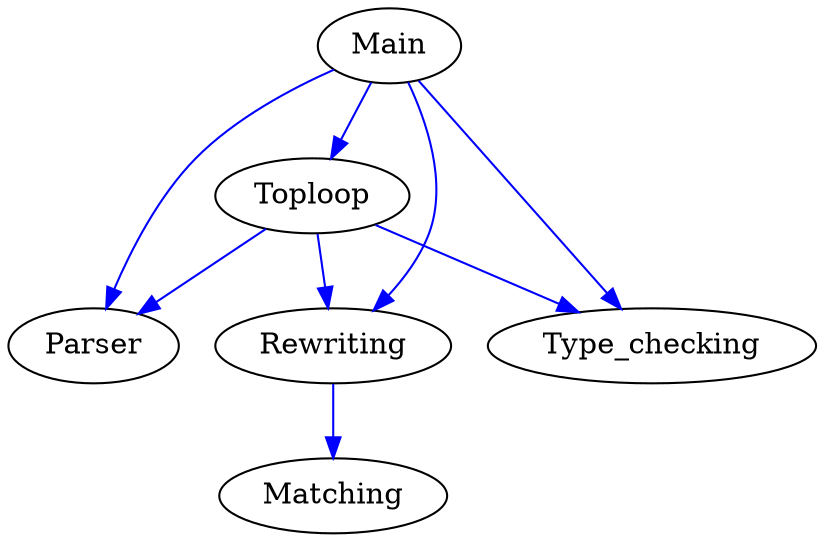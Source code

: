digraph architecture {
     edge [color=blue];	
		 Main -> Toploop;
		 Main -> Parser;
		 Main -> Rewriting;
		 Main -> Type_checking;
     Toploop -> Parser;
     Toploop -> Rewriting;
		 Rewriting -> Matching;
		 Toploop -> Type_checking;
}